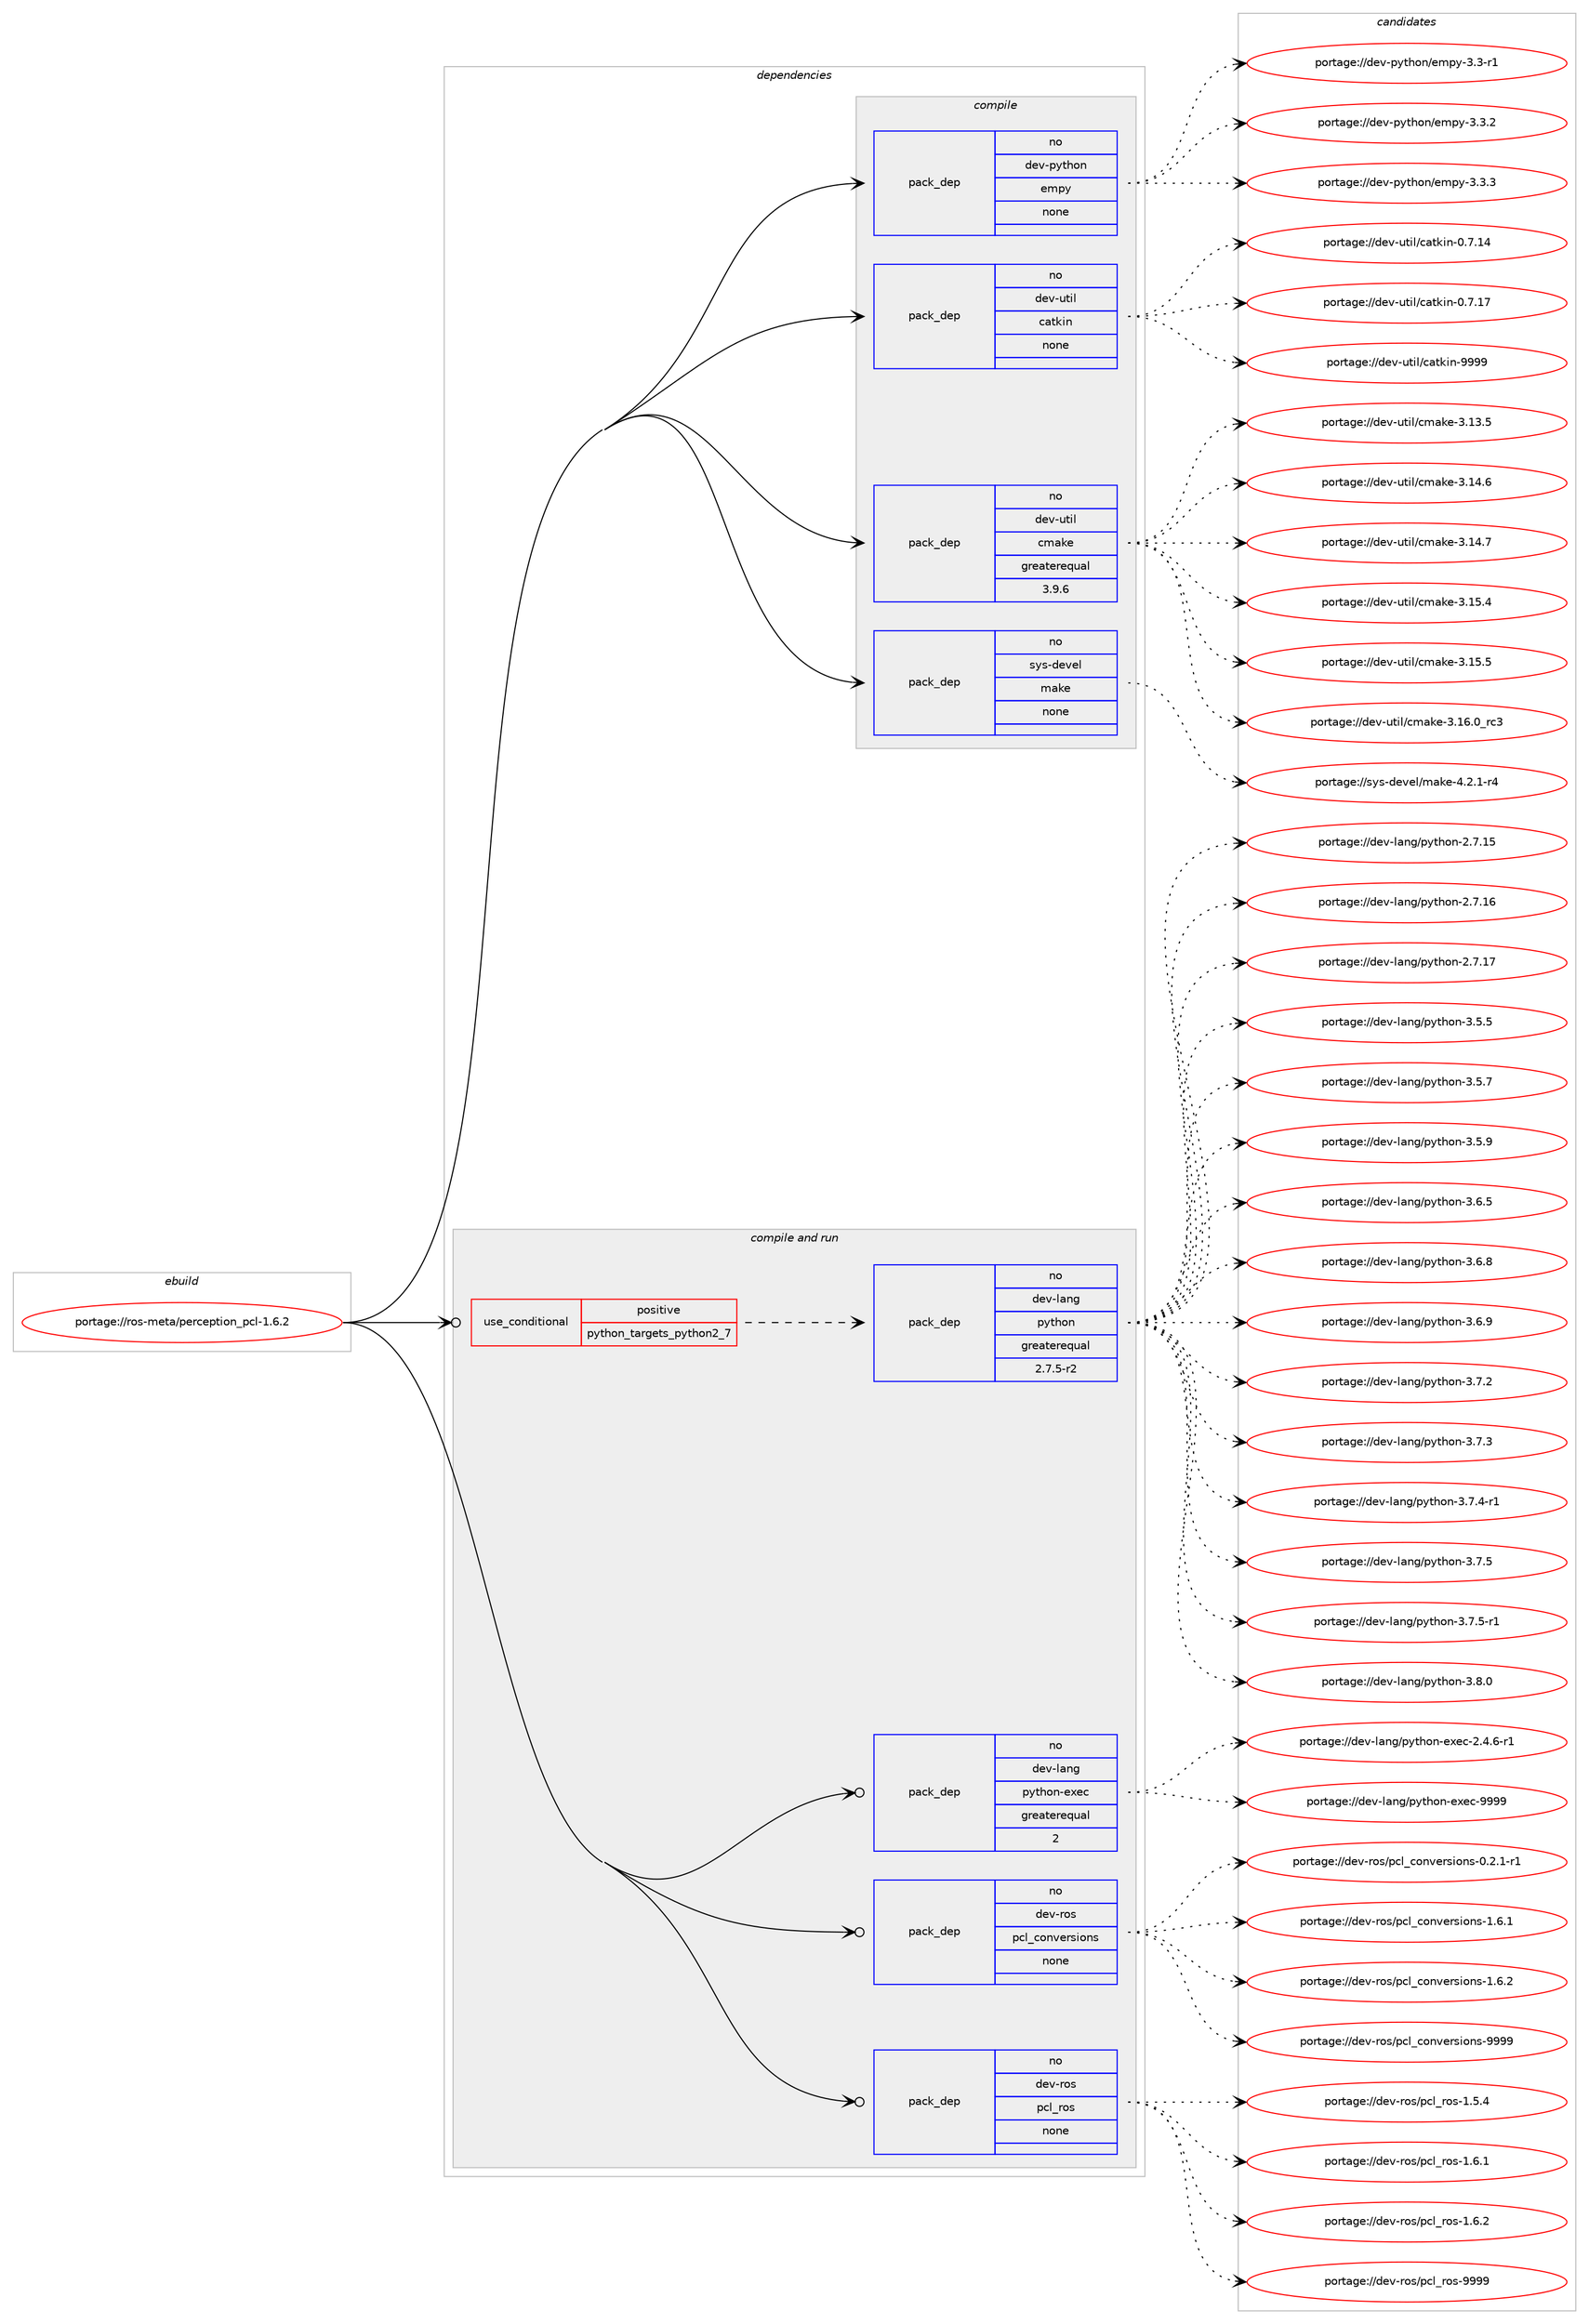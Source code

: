 digraph prolog {

# *************
# Graph options
# *************

newrank=true;
concentrate=true;
compound=true;
graph [rankdir=LR,fontname=Helvetica,fontsize=10,ranksep=1.5];#, ranksep=2.5, nodesep=0.2];
edge  [arrowhead=vee];
node  [fontname=Helvetica,fontsize=10];

# **********
# The ebuild
# **********

subgraph cluster_leftcol {
color=gray;
rank=same;
label=<<i>ebuild</i>>;
id [label="portage://ros-meta/perception_pcl-1.6.2", color=red, width=4, href="../ros-meta/perception_pcl-1.6.2.svg"];
}

# ****************
# The dependencies
# ****************

subgraph cluster_midcol {
color=gray;
label=<<i>dependencies</i>>;
subgraph cluster_compile {
fillcolor="#eeeeee";
style=filled;
label=<<i>compile</i>>;
subgraph pack279039 {
dependency380330 [label=<<TABLE BORDER="0" CELLBORDER="1" CELLSPACING="0" CELLPADDING="4" WIDTH="220"><TR><TD ROWSPAN="6" CELLPADDING="30">pack_dep</TD></TR><TR><TD WIDTH="110">no</TD></TR><TR><TD>dev-python</TD></TR><TR><TD>empy</TD></TR><TR><TD>none</TD></TR><TR><TD></TD></TR></TABLE>>, shape=none, color=blue];
}
id:e -> dependency380330:w [weight=20,style="solid",arrowhead="vee"];
subgraph pack279040 {
dependency380331 [label=<<TABLE BORDER="0" CELLBORDER="1" CELLSPACING="0" CELLPADDING="4" WIDTH="220"><TR><TD ROWSPAN="6" CELLPADDING="30">pack_dep</TD></TR><TR><TD WIDTH="110">no</TD></TR><TR><TD>dev-util</TD></TR><TR><TD>catkin</TD></TR><TR><TD>none</TD></TR><TR><TD></TD></TR></TABLE>>, shape=none, color=blue];
}
id:e -> dependency380331:w [weight=20,style="solid",arrowhead="vee"];
subgraph pack279041 {
dependency380332 [label=<<TABLE BORDER="0" CELLBORDER="1" CELLSPACING="0" CELLPADDING="4" WIDTH="220"><TR><TD ROWSPAN="6" CELLPADDING="30">pack_dep</TD></TR><TR><TD WIDTH="110">no</TD></TR><TR><TD>dev-util</TD></TR><TR><TD>cmake</TD></TR><TR><TD>greaterequal</TD></TR><TR><TD>3.9.6</TD></TR></TABLE>>, shape=none, color=blue];
}
id:e -> dependency380332:w [weight=20,style="solid",arrowhead="vee"];
subgraph pack279042 {
dependency380333 [label=<<TABLE BORDER="0" CELLBORDER="1" CELLSPACING="0" CELLPADDING="4" WIDTH="220"><TR><TD ROWSPAN="6" CELLPADDING="30">pack_dep</TD></TR><TR><TD WIDTH="110">no</TD></TR><TR><TD>sys-devel</TD></TR><TR><TD>make</TD></TR><TR><TD>none</TD></TR><TR><TD></TD></TR></TABLE>>, shape=none, color=blue];
}
id:e -> dependency380333:w [weight=20,style="solid",arrowhead="vee"];
}
subgraph cluster_compileandrun {
fillcolor="#eeeeee";
style=filled;
label=<<i>compile and run</i>>;
subgraph cond94871 {
dependency380334 [label=<<TABLE BORDER="0" CELLBORDER="1" CELLSPACING="0" CELLPADDING="4"><TR><TD ROWSPAN="3" CELLPADDING="10">use_conditional</TD></TR><TR><TD>positive</TD></TR><TR><TD>python_targets_python2_7</TD></TR></TABLE>>, shape=none, color=red];
subgraph pack279043 {
dependency380335 [label=<<TABLE BORDER="0" CELLBORDER="1" CELLSPACING="0" CELLPADDING="4" WIDTH="220"><TR><TD ROWSPAN="6" CELLPADDING="30">pack_dep</TD></TR><TR><TD WIDTH="110">no</TD></TR><TR><TD>dev-lang</TD></TR><TR><TD>python</TD></TR><TR><TD>greaterequal</TD></TR><TR><TD>2.7.5-r2</TD></TR></TABLE>>, shape=none, color=blue];
}
dependency380334:e -> dependency380335:w [weight=20,style="dashed",arrowhead="vee"];
}
id:e -> dependency380334:w [weight=20,style="solid",arrowhead="odotvee"];
subgraph pack279044 {
dependency380336 [label=<<TABLE BORDER="0" CELLBORDER="1" CELLSPACING="0" CELLPADDING="4" WIDTH="220"><TR><TD ROWSPAN="6" CELLPADDING="30">pack_dep</TD></TR><TR><TD WIDTH="110">no</TD></TR><TR><TD>dev-lang</TD></TR><TR><TD>python-exec</TD></TR><TR><TD>greaterequal</TD></TR><TR><TD>2</TD></TR></TABLE>>, shape=none, color=blue];
}
id:e -> dependency380336:w [weight=20,style="solid",arrowhead="odotvee"];
subgraph pack279045 {
dependency380337 [label=<<TABLE BORDER="0" CELLBORDER="1" CELLSPACING="0" CELLPADDING="4" WIDTH="220"><TR><TD ROWSPAN="6" CELLPADDING="30">pack_dep</TD></TR><TR><TD WIDTH="110">no</TD></TR><TR><TD>dev-ros</TD></TR><TR><TD>pcl_conversions</TD></TR><TR><TD>none</TD></TR><TR><TD></TD></TR></TABLE>>, shape=none, color=blue];
}
id:e -> dependency380337:w [weight=20,style="solid",arrowhead="odotvee"];
subgraph pack279046 {
dependency380338 [label=<<TABLE BORDER="0" CELLBORDER="1" CELLSPACING="0" CELLPADDING="4" WIDTH="220"><TR><TD ROWSPAN="6" CELLPADDING="30">pack_dep</TD></TR><TR><TD WIDTH="110">no</TD></TR><TR><TD>dev-ros</TD></TR><TR><TD>pcl_ros</TD></TR><TR><TD>none</TD></TR><TR><TD></TD></TR></TABLE>>, shape=none, color=blue];
}
id:e -> dependency380338:w [weight=20,style="solid",arrowhead="odotvee"];
}
subgraph cluster_run {
fillcolor="#eeeeee";
style=filled;
label=<<i>run</i>>;
}
}

# **************
# The candidates
# **************

subgraph cluster_choices {
rank=same;
color=gray;
label=<<i>candidates</i>>;

subgraph choice279039 {
color=black;
nodesep=1;
choiceportage1001011184511212111610411111047101109112121455146514511449 [label="portage://dev-python/empy-3.3-r1", color=red, width=4,href="../dev-python/empy-3.3-r1.svg"];
choiceportage1001011184511212111610411111047101109112121455146514650 [label="portage://dev-python/empy-3.3.2", color=red, width=4,href="../dev-python/empy-3.3.2.svg"];
choiceportage1001011184511212111610411111047101109112121455146514651 [label="portage://dev-python/empy-3.3.3", color=red, width=4,href="../dev-python/empy-3.3.3.svg"];
dependency380330:e -> choiceportage1001011184511212111610411111047101109112121455146514511449:w [style=dotted,weight="100"];
dependency380330:e -> choiceportage1001011184511212111610411111047101109112121455146514650:w [style=dotted,weight="100"];
dependency380330:e -> choiceportage1001011184511212111610411111047101109112121455146514651:w [style=dotted,weight="100"];
}
subgraph choice279040 {
color=black;
nodesep=1;
choiceportage1001011184511711610510847999711610710511045484655464952 [label="portage://dev-util/catkin-0.7.14", color=red, width=4,href="../dev-util/catkin-0.7.14.svg"];
choiceportage1001011184511711610510847999711610710511045484655464955 [label="portage://dev-util/catkin-0.7.17", color=red, width=4,href="../dev-util/catkin-0.7.17.svg"];
choiceportage100101118451171161051084799971161071051104557575757 [label="portage://dev-util/catkin-9999", color=red, width=4,href="../dev-util/catkin-9999.svg"];
dependency380331:e -> choiceportage1001011184511711610510847999711610710511045484655464952:w [style=dotted,weight="100"];
dependency380331:e -> choiceportage1001011184511711610510847999711610710511045484655464955:w [style=dotted,weight="100"];
dependency380331:e -> choiceportage100101118451171161051084799971161071051104557575757:w [style=dotted,weight="100"];
}
subgraph choice279041 {
color=black;
nodesep=1;
choiceportage1001011184511711610510847991099710710145514649514653 [label="portage://dev-util/cmake-3.13.5", color=red, width=4,href="../dev-util/cmake-3.13.5.svg"];
choiceportage1001011184511711610510847991099710710145514649524654 [label="portage://dev-util/cmake-3.14.6", color=red, width=4,href="../dev-util/cmake-3.14.6.svg"];
choiceportage1001011184511711610510847991099710710145514649524655 [label="portage://dev-util/cmake-3.14.7", color=red, width=4,href="../dev-util/cmake-3.14.7.svg"];
choiceportage1001011184511711610510847991099710710145514649534652 [label="portage://dev-util/cmake-3.15.4", color=red, width=4,href="../dev-util/cmake-3.15.4.svg"];
choiceportage1001011184511711610510847991099710710145514649534653 [label="portage://dev-util/cmake-3.15.5", color=red, width=4,href="../dev-util/cmake-3.15.5.svg"];
choiceportage1001011184511711610510847991099710710145514649544648951149951 [label="portage://dev-util/cmake-3.16.0_rc3", color=red, width=4,href="../dev-util/cmake-3.16.0_rc3.svg"];
dependency380332:e -> choiceportage1001011184511711610510847991099710710145514649514653:w [style=dotted,weight="100"];
dependency380332:e -> choiceportage1001011184511711610510847991099710710145514649524654:w [style=dotted,weight="100"];
dependency380332:e -> choiceportage1001011184511711610510847991099710710145514649524655:w [style=dotted,weight="100"];
dependency380332:e -> choiceportage1001011184511711610510847991099710710145514649534652:w [style=dotted,weight="100"];
dependency380332:e -> choiceportage1001011184511711610510847991099710710145514649534653:w [style=dotted,weight="100"];
dependency380332:e -> choiceportage1001011184511711610510847991099710710145514649544648951149951:w [style=dotted,weight="100"];
}
subgraph choice279042 {
color=black;
nodesep=1;
choiceportage1151211154510010111810110847109971071014552465046494511452 [label="portage://sys-devel/make-4.2.1-r4", color=red, width=4,href="../sys-devel/make-4.2.1-r4.svg"];
dependency380333:e -> choiceportage1151211154510010111810110847109971071014552465046494511452:w [style=dotted,weight="100"];
}
subgraph choice279043 {
color=black;
nodesep=1;
choiceportage10010111845108971101034711212111610411111045504655464953 [label="portage://dev-lang/python-2.7.15", color=red, width=4,href="../dev-lang/python-2.7.15.svg"];
choiceportage10010111845108971101034711212111610411111045504655464954 [label="portage://dev-lang/python-2.7.16", color=red, width=4,href="../dev-lang/python-2.7.16.svg"];
choiceportage10010111845108971101034711212111610411111045504655464955 [label="portage://dev-lang/python-2.7.17", color=red, width=4,href="../dev-lang/python-2.7.17.svg"];
choiceportage100101118451089711010347112121116104111110455146534653 [label="portage://dev-lang/python-3.5.5", color=red, width=4,href="../dev-lang/python-3.5.5.svg"];
choiceportage100101118451089711010347112121116104111110455146534655 [label="portage://dev-lang/python-3.5.7", color=red, width=4,href="../dev-lang/python-3.5.7.svg"];
choiceportage100101118451089711010347112121116104111110455146534657 [label="portage://dev-lang/python-3.5.9", color=red, width=4,href="../dev-lang/python-3.5.9.svg"];
choiceportage100101118451089711010347112121116104111110455146544653 [label="portage://dev-lang/python-3.6.5", color=red, width=4,href="../dev-lang/python-3.6.5.svg"];
choiceportage100101118451089711010347112121116104111110455146544656 [label="portage://dev-lang/python-3.6.8", color=red, width=4,href="../dev-lang/python-3.6.8.svg"];
choiceportage100101118451089711010347112121116104111110455146544657 [label="portage://dev-lang/python-3.6.9", color=red, width=4,href="../dev-lang/python-3.6.9.svg"];
choiceportage100101118451089711010347112121116104111110455146554650 [label="portage://dev-lang/python-3.7.2", color=red, width=4,href="../dev-lang/python-3.7.2.svg"];
choiceportage100101118451089711010347112121116104111110455146554651 [label="portage://dev-lang/python-3.7.3", color=red, width=4,href="../dev-lang/python-3.7.3.svg"];
choiceportage1001011184510897110103471121211161041111104551465546524511449 [label="portage://dev-lang/python-3.7.4-r1", color=red, width=4,href="../dev-lang/python-3.7.4-r1.svg"];
choiceportage100101118451089711010347112121116104111110455146554653 [label="portage://dev-lang/python-3.7.5", color=red, width=4,href="../dev-lang/python-3.7.5.svg"];
choiceportage1001011184510897110103471121211161041111104551465546534511449 [label="portage://dev-lang/python-3.7.5-r1", color=red, width=4,href="../dev-lang/python-3.7.5-r1.svg"];
choiceportage100101118451089711010347112121116104111110455146564648 [label="portage://dev-lang/python-3.8.0", color=red, width=4,href="../dev-lang/python-3.8.0.svg"];
dependency380335:e -> choiceportage10010111845108971101034711212111610411111045504655464953:w [style=dotted,weight="100"];
dependency380335:e -> choiceportage10010111845108971101034711212111610411111045504655464954:w [style=dotted,weight="100"];
dependency380335:e -> choiceportage10010111845108971101034711212111610411111045504655464955:w [style=dotted,weight="100"];
dependency380335:e -> choiceportage100101118451089711010347112121116104111110455146534653:w [style=dotted,weight="100"];
dependency380335:e -> choiceportage100101118451089711010347112121116104111110455146534655:w [style=dotted,weight="100"];
dependency380335:e -> choiceportage100101118451089711010347112121116104111110455146534657:w [style=dotted,weight="100"];
dependency380335:e -> choiceportage100101118451089711010347112121116104111110455146544653:w [style=dotted,weight="100"];
dependency380335:e -> choiceportage100101118451089711010347112121116104111110455146544656:w [style=dotted,weight="100"];
dependency380335:e -> choiceportage100101118451089711010347112121116104111110455146544657:w [style=dotted,weight="100"];
dependency380335:e -> choiceportage100101118451089711010347112121116104111110455146554650:w [style=dotted,weight="100"];
dependency380335:e -> choiceportage100101118451089711010347112121116104111110455146554651:w [style=dotted,weight="100"];
dependency380335:e -> choiceportage1001011184510897110103471121211161041111104551465546524511449:w [style=dotted,weight="100"];
dependency380335:e -> choiceportage100101118451089711010347112121116104111110455146554653:w [style=dotted,weight="100"];
dependency380335:e -> choiceportage1001011184510897110103471121211161041111104551465546534511449:w [style=dotted,weight="100"];
dependency380335:e -> choiceportage100101118451089711010347112121116104111110455146564648:w [style=dotted,weight="100"];
}
subgraph choice279044 {
color=black;
nodesep=1;
choiceportage10010111845108971101034711212111610411111045101120101994550465246544511449 [label="portage://dev-lang/python-exec-2.4.6-r1", color=red, width=4,href="../dev-lang/python-exec-2.4.6-r1.svg"];
choiceportage10010111845108971101034711212111610411111045101120101994557575757 [label="portage://dev-lang/python-exec-9999", color=red, width=4,href="../dev-lang/python-exec-9999.svg"];
dependency380336:e -> choiceportage10010111845108971101034711212111610411111045101120101994550465246544511449:w [style=dotted,weight="100"];
dependency380336:e -> choiceportage10010111845108971101034711212111610411111045101120101994557575757:w [style=dotted,weight="100"];
}
subgraph choice279045 {
color=black;
nodesep=1;
choiceportage10010111845114111115471129910895991111101181011141151051111101154548465046494511449 [label="portage://dev-ros/pcl_conversions-0.2.1-r1", color=red, width=4,href="../dev-ros/pcl_conversions-0.2.1-r1.svg"];
choiceportage1001011184511411111547112991089599111110118101114115105111110115454946544649 [label="portage://dev-ros/pcl_conversions-1.6.1", color=red, width=4,href="../dev-ros/pcl_conversions-1.6.1.svg"];
choiceportage1001011184511411111547112991089599111110118101114115105111110115454946544650 [label="portage://dev-ros/pcl_conversions-1.6.2", color=red, width=4,href="../dev-ros/pcl_conversions-1.6.2.svg"];
choiceportage10010111845114111115471129910895991111101181011141151051111101154557575757 [label="portage://dev-ros/pcl_conversions-9999", color=red, width=4,href="../dev-ros/pcl_conversions-9999.svg"];
dependency380337:e -> choiceportage10010111845114111115471129910895991111101181011141151051111101154548465046494511449:w [style=dotted,weight="100"];
dependency380337:e -> choiceportage1001011184511411111547112991089599111110118101114115105111110115454946544649:w [style=dotted,weight="100"];
dependency380337:e -> choiceportage1001011184511411111547112991089599111110118101114115105111110115454946544650:w [style=dotted,weight="100"];
dependency380337:e -> choiceportage10010111845114111115471129910895991111101181011141151051111101154557575757:w [style=dotted,weight="100"];
}
subgraph choice279046 {
color=black;
nodesep=1;
choiceportage10010111845114111115471129910895114111115454946534652 [label="portage://dev-ros/pcl_ros-1.5.4", color=red, width=4,href="../dev-ros/pcl_ros-1.5.4.svg"];
choiceportage10010111845114111115471129910895114111115454946544649 [label="portage://dev-ros/pcl_ros-1.6.1", color=red, width=4,href="../dev-ros/pcl_ros-1.6.1.svg"];
choiceportage10010111845114111115471129910895114111115454946544650 [label="portage://dev-ros/pcl_ros-1.6.2", color=red, width=4,href="../dev-ros/pcl_ros-1.6.2.svg"];
choiceportage100101118451141111154711299108951141111154557575757 [label="portage://dev-ros/pcl_ros-9999", color=red, width=4,href="../dev-ros/pcl_ros-9999.svg"];
dependency380338:e -> choiceportage10010111845114111115471129910895114111115454946534652:w [style=dotted,weight="100"];
dependency380338:e -> choiceportage10010111845114111115471129910895114111115454946544649:w [style=dotted,weight="100"];
dependency380338:e -> choiceportage10010111845114111115471129910895114111115454946544650:w [style=dotted,weight="100"];
dependency380338:e -> choiceportage100101118451141111154711299108951141111154557575757:w [style=dotted,weight="100"];
}
}

}
